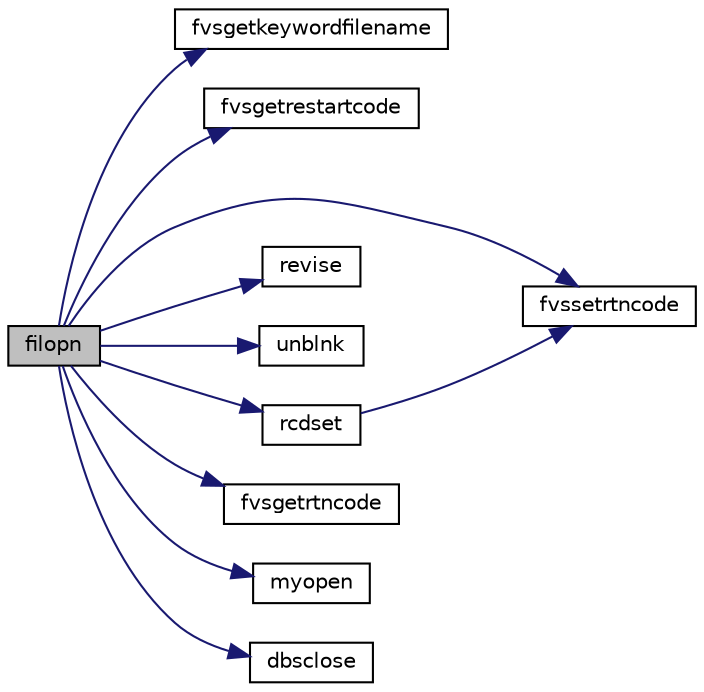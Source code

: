 digraph "filopn"
{
  edge [fontname="Helvetica",fontsize="10",labelfontname="Helvetica",labelfontsize="10"];
  node [fontname="Helvetica",fontsize="10",shape=record];
  rankdir="LR";
  Node1 [label="filopn",height=0.2,width=0.4,color="black", fillcolor="grey75", style="filled", fontcolor="black"];
  Node1 -> Node2 [color="midnightblue",fontsize="10",style="solid",fontname="Helvetica"];
  Node2 [label="fvsgetkeywordfilename",height=0.2,width=0.4,color="black", fillcolor="white", style="filled",URL="$cmdline_8f.html#a0e76754ef3361889b089410a750a9e0b"];
  Node1 -> Node3 [color="midnightblue",fontsize="10",style="solid",fontname="Helvetica"];
  Node3 [label="fvsgetrestartcode",height=0.2,width=0.4,color="black", fillcolor="white", style="filled",URL="$cmdline_8f.html#ad360cac679e2e38de9f2a9e42ec7cbf0"];
  Node1 -> Node4 [color="midnightblue",fontsize="10",style="solid",fontname="Helvetica"];
  Node4 [label="fvssetrtncode",height=0.2,width=0.4,color="black", fillcolor="white", style="filled",URL="$cmdline_8f.html#a079170808ee3336a99645e9e57dfe5a9"];
  Node1 -> Node5 [color="midnightblue",fontsize="10",style="solid",fontname="Helvetica"];
  Node5 [label="revise",height=0.2,width=0.4,color="black", fillcolor="white", style="filled",URL="$revise_8f.html#a760f6639eabbb44bc7694760f0598231"];
  Node1 -> Node6 [color="midnightblue",fontsize="10",style="solid",fontname="Helvetica"];
  Node6 [label="unblnk",height=0.2,width=0.4,color="black", fillcolor="white", style="filled",URL="$unblnk_8f.html#ada4793b5e4c31c39009e5ef38998e13f"];
  Node1 -> Node7 [color="midnightblue",fontsize="10",style="solid",fontname="Helvetica"];
  Node7 [label="rcdset",height=0.2,width=0.4,color="black", fillcolor="white", style="filled",URL="$rcdset_8f.html#a1dba8a40ee085d920a3ebb27fcd34a59"];
  Node7 -> Node4 [color="midnightblue",fontsize="10",style="solid",fontname="Helvetica"];
  Node1 -> Node8 [color="midnightblue",fontsize="10",style="solid",fontname="Helvetica"];
  Node8 [label="fvsgetrtncode",height=0.2,width=0.4,color="black", fillcolor="white", style="filled",URL="$cmdline_8f.html#a0772cb6ab1daa15981fb8fcb46971c27"];
  Node1 -> Node9 [color="midnightblue",fontsize="10",style="solid",fontname="Helvetica"];
  Node9 [label="myopen",height=0.2,width=0.4,color="black", fillcolor="white", style="filled",URL="$myopen_8f.html#ab25efa78ed701d464a48e5eb0cf91979"];
  Node1 -> Node10 [color="midnightblue",fontsize="10",style="solid",fontname="Helvetica"];
  Node10 [label="dbsclose",height=0.2,width=0.4,color="black", fillcolor="white", style="filled",URL="$dbsclose_8f.html#aed2197b8dac3e7cc05ea998c5322bca4"];
}
